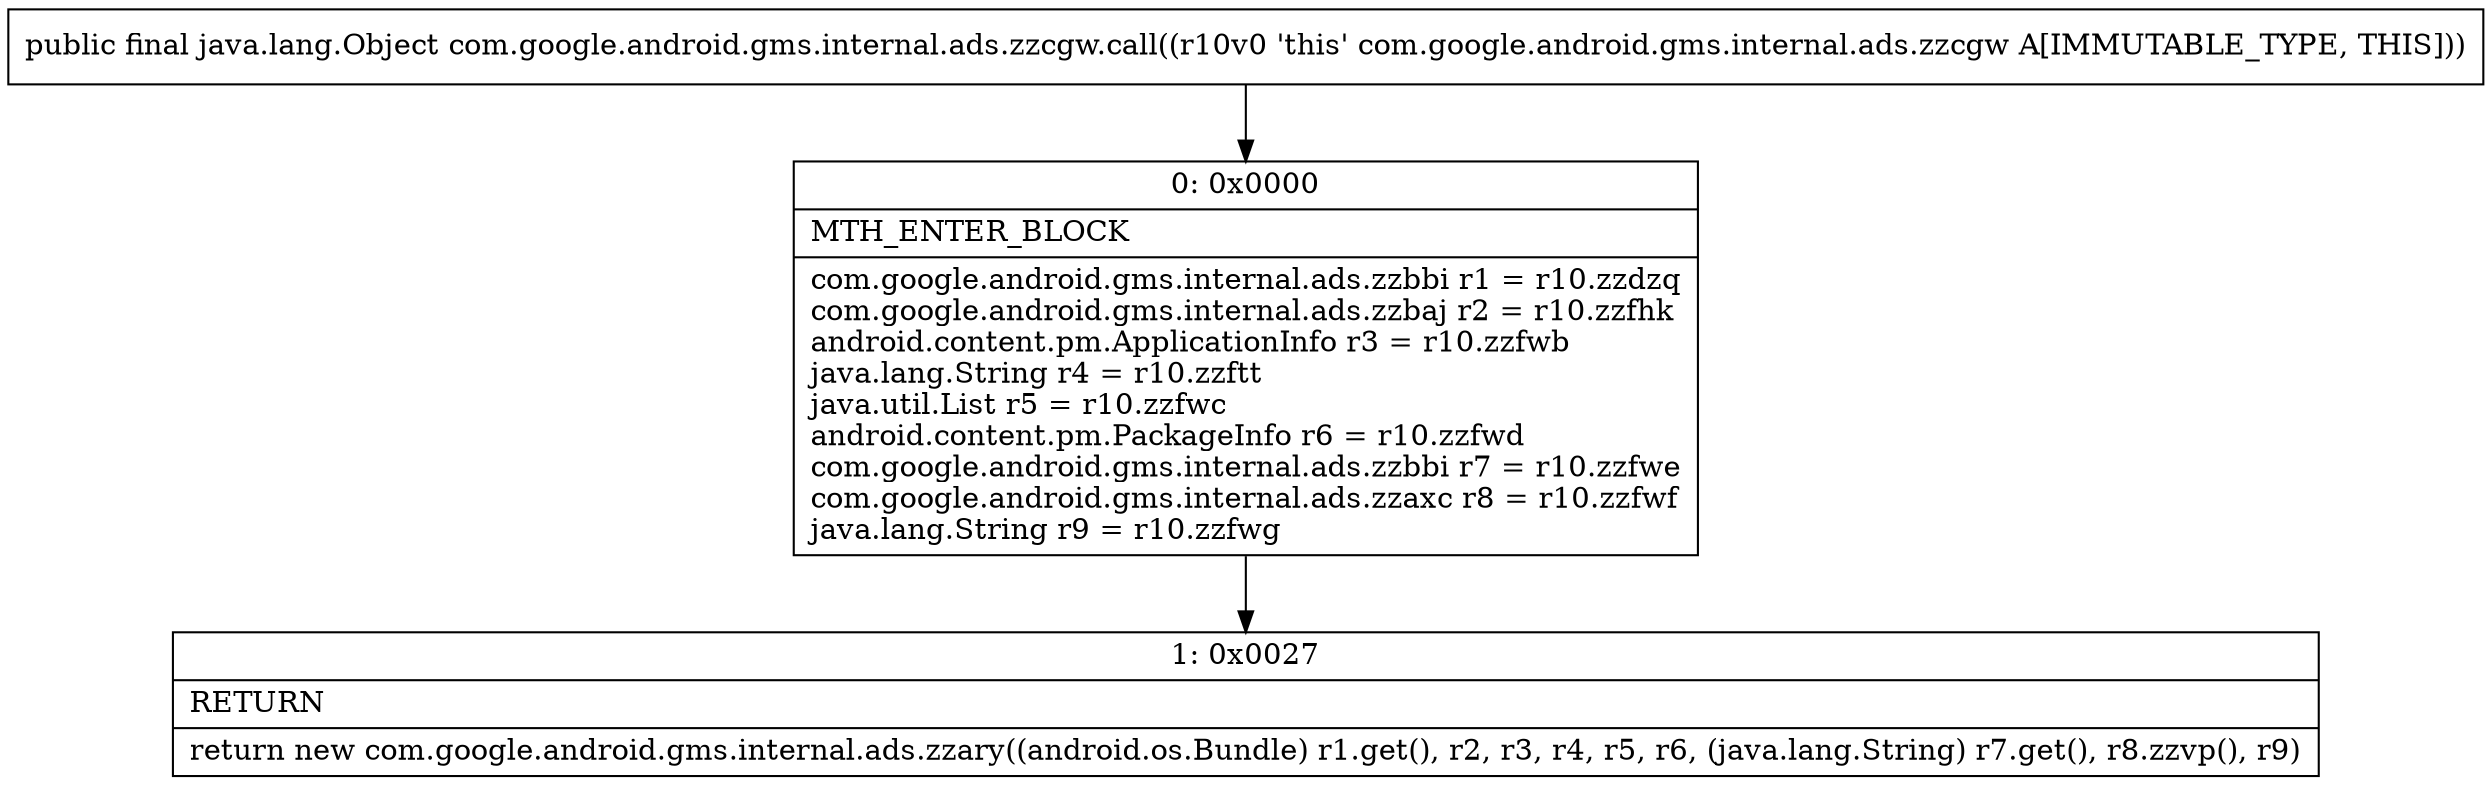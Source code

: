 digraph "CFG forcom.google.android.gms.internal.ads.zzcgw.call()Ljava\/lang\/Object;" {
Node_0 [shape=record,label="{0\:\ 0x0000|MTH_ENTER_BLOCK\l|com.google.android.gms.internal.ads.zzbbi r1 = r10.zzdzq\lcom.google.android.gms.internal.ads.zzbaj r2 = r10.zzfhk\landroid.content.pm.ApplicationInfo r3 = r10.zzfwb\ljava.lang.String r4 = r10.zzftt\ljava.util.List r5 = r10.zzfwc\landroid.content.pm.PackageInfo r6 = r10.zzfwd\lcom.google.android.gms.internal.ads.zzbbi r7 = r10.zzfwe\lcom.google.android.gms.internal.ads.zzaxc r8 = r10.zzfwf\ljava.lang.String r9 = r10.zzfwg\l}"];
Node_1 [shape=record,label="{1\:\ 0x0027|RETURN\l|return new com.google.android.gms.internal.ads.zzary((android.os.Bundle) r1.get(), r2, r3, r4, r5, r6, (java.lang.String) r7.get(), r8.zzvp(), r9)\l}"];
MethodNode[shape=record,label="{public final java.lang.Object com.google.android.gms.internal.ads.zzcgw.call((r10v0 'this' com.google.android.gms.internal.ads.zzcgw A[IMMUTABLE_TYPE, THIS])) }"];
MethodNode -> Node_0;
Node_0 -> Node_1;
}

